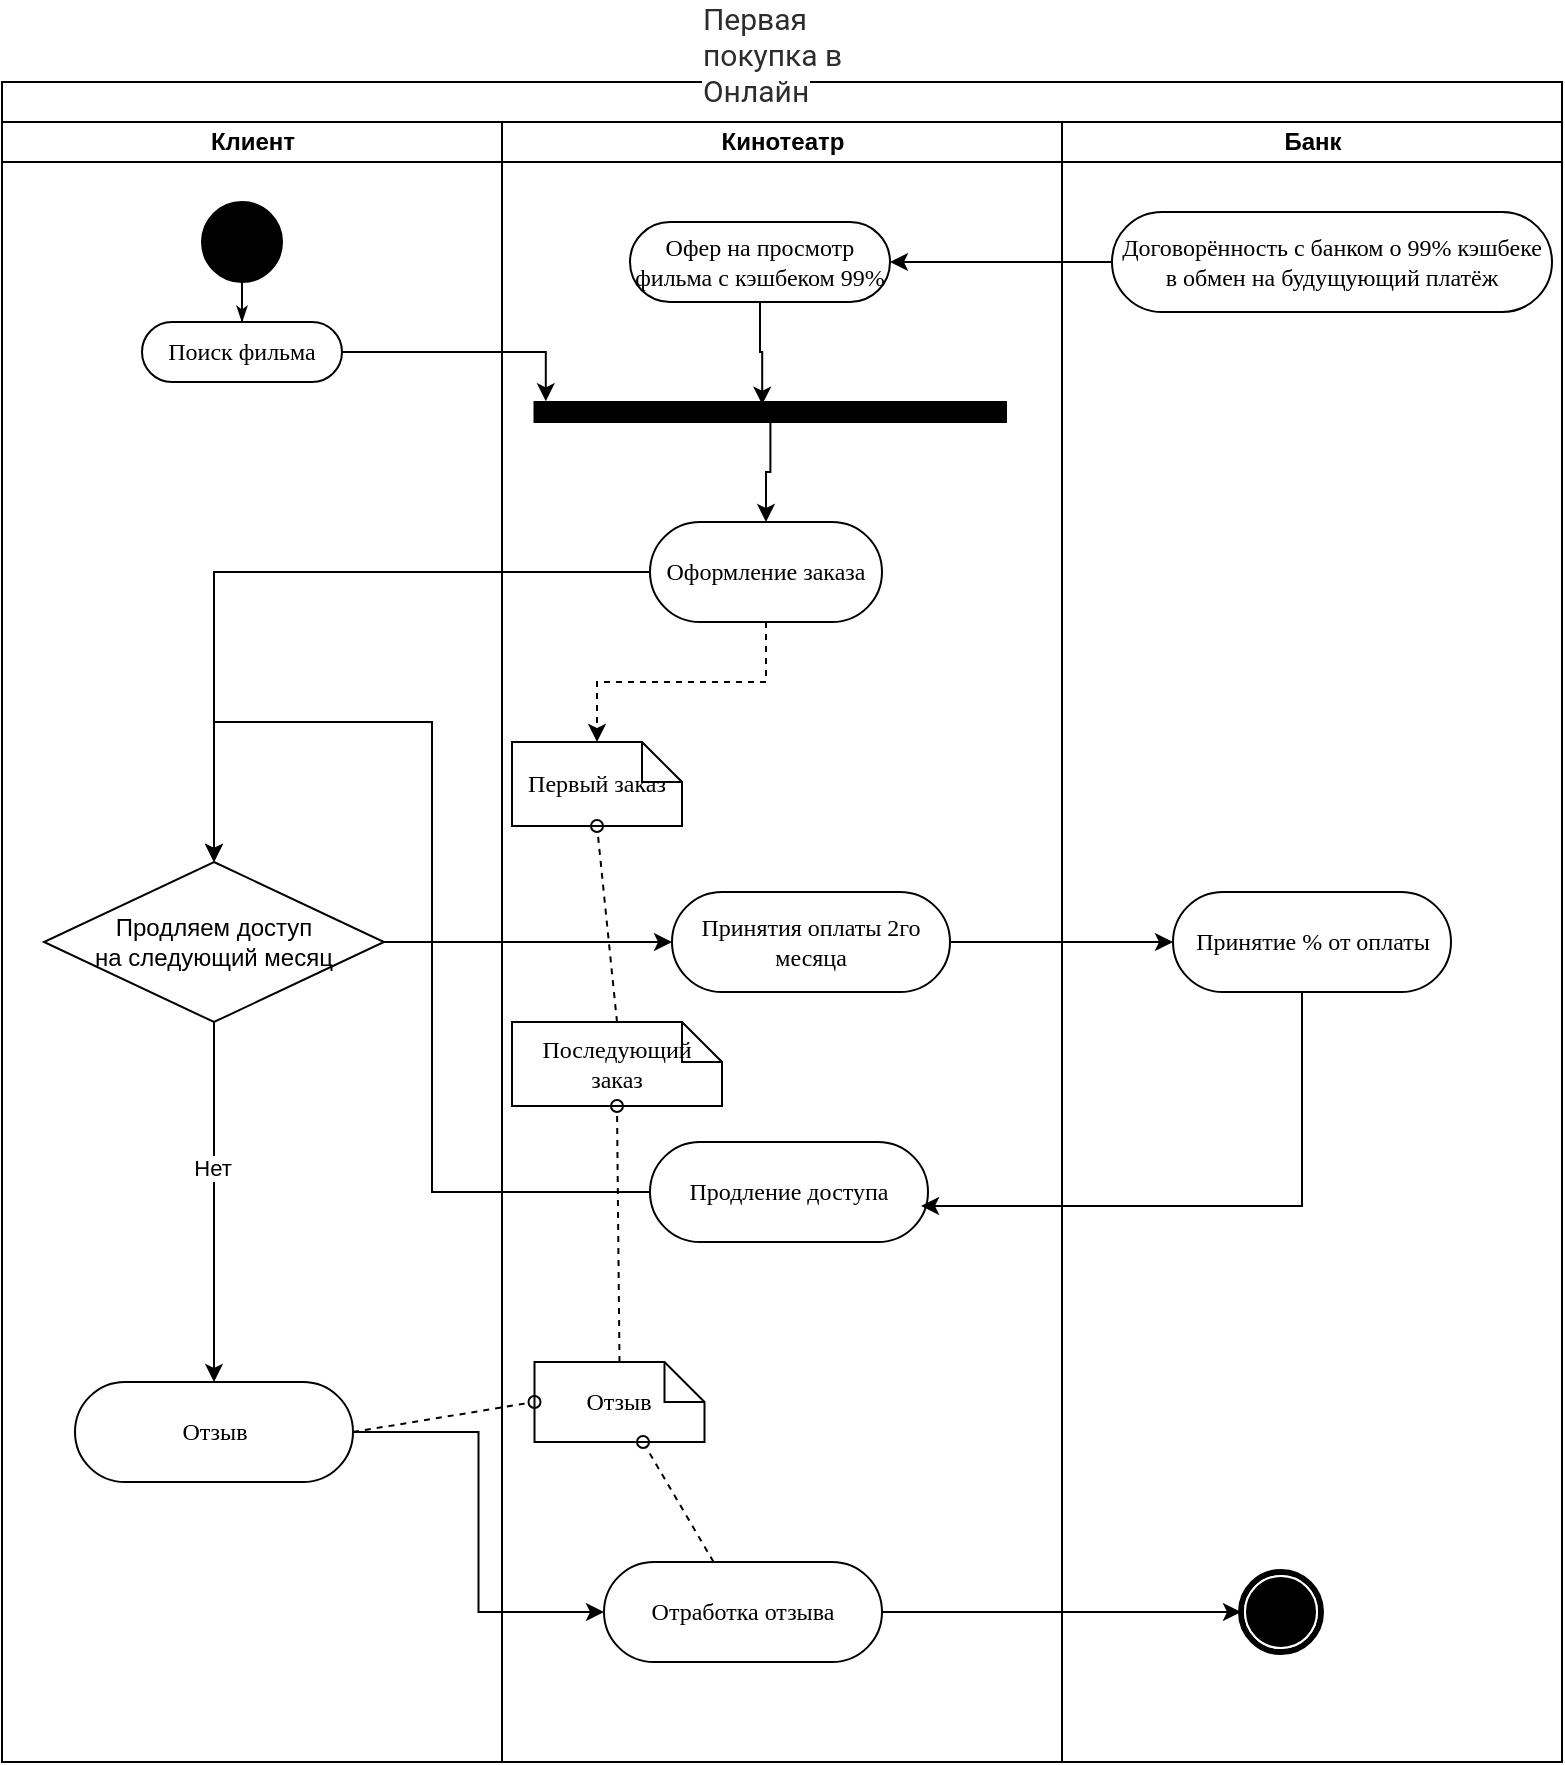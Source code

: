 <mxfile version="24.7.17">
  <diagram name="Page-1" id="0783ab3e-0a74-02c8-0abd-f7b4e66b4bec">
    <mxGraphModel dx="1324" dy="1931" grid="1" gridSize="10" guides="1" tooltips="1" connect="1" arrows="1" fold="1" page="1" pageScale="1" pageWidth="850" pageHeight="1100" background="none" math="0" shadow="0">
      <root>
        <mxCell id="0" />
        <mxCell id="1" parent="0" />
        <mxCell id="1c1d494c118603dd-1" value="&lt;div style=&quot;text-align: start;&quot;&gt;&lt;font face=&quot;Onest, Roboto, San Francisco, Helvetica Neue, Helvetica, Arial&quot; color=&quot;#2c2d30&quot;&gt;&lt;span style=&quot;font-size: 15px; font-weight: 400; text-wrap: wrap; background-color: rgb(255, 255, 255);&quot;&gt;Первая покупка в Онлайн кинотеатре&lt;/span&gt;&lt;/font&gt;&lt;/div&gt;&lt;div style=&quot;text-align: start;&quot;&gt;&lt;br&gt;&lt;/div&gt;&lt;div style=&quot;text-align: start;&quot;&gt;&lt;br&gt;&lt;/div&gt;" style="swimlane;html=1;childLayout=stackLayout;startSize=20;rounded=0;shadow=0;comic=0;labelBackgroundColor=none;strokeWidth=1;fontFamily=Verdana;fontSize=12;align=center;" parent="1" vertex="1">
          <mxGeometry x="35" y="-40" width="780" height="840" as="geometry" />
        </mxCell>
        <mxCell id="1c1d494c118603dd-2" value="Клиент" style="swimlane;html=1;startSize=20;" parent="1c1d494c118603dd-1" vertex="1">
          <mxGeometry y="20" width="250" height="820" as="geometry" />
        </mxCell>
        <mxCell id="60571a20871a0731-4" value="" style="ellipse;whiteSpace=wrap;html=1;rounded=0;shadow=0;comic=0;labelBackgroundColor=none;strokeWidth=1;fillColor=#000000;fontFamily=Verdana;fontSize=12;align=center;" parent="1c1d494c118603dd-2" vertex="1">
          <mxGeometry x="100" y="40" width="40" height="40" as="geometry" />
        </mxCell>
        <mxCell id="60571a20871a0731-8" value="Поиск фильма" style="rounded=1;whiteSpace=wrap;html=1;shadow=0;comic=0;labelBackgroundColor=none;strokeWidth=1;fontFamily=Verdana;fontSize=12;align=center;arcSize=50;" parent="1c1d494c118603dd-2" vertex="1">
          <mxGeometry x="70" y="100" width="100" height="30" as="geometry" />
        </mxCell>
        <mxCell id="1c1d494c118603dd-27" style="edgeStyle=orthogonalEdgeStyle;rounded=0;html=1;labelBackgroundColor=none;startArrow=none;startFill=0;startSize=5;endArrow=classicThin;endFill=1;endSize=5;jettySize=auto;orthogonalLoop=1;strokeWidth=1;fontFamily=Verdana;fontSize=12" parent="1c1d494c118603dd-2" source="60571a20871a0731-4" target="60571a20871a0731-8" edge="1">
          <mxGeometry relative="1" as="geometry" />
        </mxCell>
        <mxCell id="DwE38_au94mTMrKke0bJ-27" value="Продляем доступ&lt;div&gt;на следующий&amp;nbsp;месяц&lt;/div&gt;" style="rhombus;whiteSpace=wrap;html=1;" vertex="1" parent="1c1d494c118603dd-2">
          <mxGeometry x="21" y="370" width="170" height="80" as="geometry" />
        </mxCell>
        <mxCell id="1c1d494c118603dd-3" value="Кинотеатр" style="swimlane;html=1;startSize=20;strokeColor=default;" parent="1c1d494c118603dd-1" vertex="1">
          <mxGeometry x="250" y="20" width="280" height="820" as="geometry" />
        </mxCell>
        <mxCell id="1c1d494c118603dd-6" value="Оформление заказа" style="rounded=1;whiteSpace=wrap;html=1;shadow=0;comic=0;labelBackgroundColor=none;strokeWidth=1;fontFamily=Verdana;fontSize=12;align=center;arcSize=50;" parent="1c1d494c118603dd-3" vertex="1">
          <mxGeometry x="74" y="200" width="116" height="50" as="geometry" />
        </mxCell>
        <mxCell id="hc2_yyY3CF_E-ySlYLsW-62" value="" style="edgeStyle=orthogonalEdgeStyle;rounded=0;orthogonalLoop=1;jettySize=auto;html=1;entryX=0.483;entryY=0.131;entryDx=0;entryDy=0;entryPerimeter=0;" parent="1c1d494c118603dd-3" source="hc2_yyY3CF_E-ySlYLsW-38" target="hc2_yyY3CF_E-ySlYLsW-60" edge="1">
          <mxGeometry relative="1" as="geometry" />
        </mxCell>
        <mxCell id="hc2_yyY3CF_E-ySlYLsW-38" value="Офер на просмотр фильма с кэшбеком 99%" style="whiteSpace=wrap;html=1;fontFamily=Verdana;rounded=1;shadow=0;comic=0;labelBackgroundColor=none;strokeWidth=1;arcSize=50;" parent="1c1d494c118603dd-3" vertex="1">
          <mxGeometry x="64" y="50" width="130" height="40" as="geometry" />
        </mxCell>
        <mxCell id="DwE38_au94mTMrKke0bJ-25" value="" style="edgeStyle=orthogonalEdgeStyle;rounded=0;orthogonalLoop=1;jettySize=auto;html=1;" edge="1" parent="1c1d494c118603dd-3" source="hc2_yyY3CF_E-ySlYLsW-60" target="1c1d494c118603dd-6">
          <mxGeometry relative="1" as="geometry" />
        </mxCell>
        <mxCell id="hc2_yyY3CF_E-ySlYLsW-60" value="" style="whiteSpace=wrap;html=1;rounded=0;shadow=0;comic=0;labelBackgroundColor=none;strokeWidth=1;fillColor=#000000;fontFamily=Verdana;fontSize=12;align=center;rotation=0;" parent="1c1d494c118603dd-3" vertex="1">
          <mxGeometry x="16.25" y="140" width="235.75" height="10" as="geometry" />
        </mxCell>
        <mxCell id="1c1d494c118603dd-21" value="Первый заказ" style="shape=note;whiteSpace=wrap;html=1;rounded=0;shadow=0;comic=0;labelBackgroundColor=none;strokeWidth=1;fontFamily=Verdana;fontSize=12;align=center;size=20;" parent="1c1d494c118603dd-3" vertex="1">
          <mxGeometry x="5" y="310" width="85" height="42" as="geometry" />
        </mxCell>
        <mxCell id="hc2_yyY3CF_E-ySlYLsW-31" style="rounded=0;orthogonalLoop=1;jettySize=auto;html=1;dashed=1;exitX=0.5;exitY=0;exitDx=0;exitDy=0;exitPerimeter=0;endArrow=oval;endFill=0;entryX=0.5;entryY=1;entryDx=0;entryDy=0;entryPerimeter=0;" parent="1c1d494c118603dd-3" source="DwE38_au94mTMrKke0bJ-39" target="1c1d494c118603dd-21" edge="1">
          <mxGeometry relative="1" as="geometry">
            <mxPoint x="178" y="740" as="sourcePoint" />
            <mxPoint x="86.783" y="335" as="targetPoint" />
          </mxGeometry>
        </mxCell>
        <mxCell id="DwE38_au94mTMrKke0bJ-26" value="" style="edgeStyle=orthogonalEdgeStyle;rounded=0;orthogonalLoop=1;jettySize=auto;html=1;dashed=1;" edge="1" parent="1c1d494c118603dd-3" source="1c1d494c118603dd-6" target="1c1d494c118603dd-21">
          <mxGeometry relative="1" as="geometry" />
        </mxCell>
        <mxCell id="DwE38_au94mTMrKke0bJ-29" value="Принятия оплаты 2го месяца" style="rounded=1;whiteSpace=wrap;html=1;shadow=0;comic=0;labelBackgroundColor=none;strokeWidth=1;fontFamily=Verdana;fontSize=12;align=center;arcSize=50;" vertex="1" parent="1c1d494c118603dd-3">
          <mxGeometry x="85" y="385" width="139" height="50" as="geometry" />
        </mxCell>
        <mxCell id="DwE38_au94mTMrKke0bJ-34" value="Продление доступа" style="rounded=1;whiteSpace=wrap;html=1;shadow=0;comic=0;labelBackgroundColor=none;strokeWidth=1;fontFamily=Verdana;fontSize=12;align=center;arcSize=50;" vertex="1" parent="1c1d494c118603dd-3">
          <mxGeometry x="74" y="510" width="139" height="50" as="geometry" />
        </mxCell>
        <mxCell id="hc2_yyY3CF_E-ySlYLsW-27" value="Отзыв" style="rounded=1;whiteSpace=wrap;html=1;shadow=0;comic=0;labelBackgroundColor=none;strokeWidth=1;fontFamily=Verdana;fontSize=12;align=center;arcSize=50;" parent="1c1d494c118603dd-3" vertex="1">
          <mxGeometry x="-213.5" y="630" width="139" height="50" as="geometry" />
        </mxCell>
        <mxCell id="hc2_yyY3CF_E-ySlYLsW-30" value="Отзыв" style="shape=note;whiteSpace=wrap;html=1;rounded=0;shadow=0;comic=0;labelBackgroundColor=none;strokeWidth=1;fontFamily=Verdana;fontSize=12;align=center;size=20;" parent="1c1d494c118603dd-3" vertex="1">
          <mxGeometry x="16.25" y="620" width="85" height="40" as="geometry" />
        </mxCell>
        <mxCell id="hc2_yyY3CF_E-ySlYLsW-41" value="Отработка отзыва" style="rounded=1;whiteSpace=wrap;html=1;shadow=0;comic=0;labelBackgroundColor=none;strokeWidth=1;fontFamily=Verdana;fontSize=12;align=center;arcSize=50;" parent="1c1d494c118603dd-3" vertex="1">
          <mxGeometry x="51" y="720" width="139" height="50" as="geometry" />
        </mxCell>
        <mxCell id="hc2_yyY3CF_E-ySlYLsW-46" style="rounded=0;orthogonalLoop=1;jettySize=auto;html=1;endArrow=oval;endFill=0;dashed=1;" parent="1c1d494c118603dd-3" source="hc2_yyY3CF_E-ySlYLsW-41" target="hc2_yyY3CF_E-ySlYLsW-30" edge="1">
          <mxGeometry relative="1" as="geometry" />
        </mxCell>
        <mxCell id="hc2_yyY3CF_E-ySlYLsW-29" style="edgeStyle=orthogonalEdgeStyle;rounded=0;orthogonalLoop=1;jettySize=auto;html=1;entryX=0;entryY=0.5;entryDx=0;entryDy=0;" parent="1c1d494c118603dd-3" source="hc2_yyY3CF_E-ySlYLsW-27" target="hc2_yyY3CF_E-ySlYLsW-41" edge="1">
          <mxGeometry relative="1" as="geometry">
            <mxPoint x="300" y="700" as="targetPoint" />
          </mxGeometry>
        </mxCell>
        <mxCell id="hc2_yyY3CF_E-ySlYLsW-34" style="rounded=0;orthogonalLoop=1;jettySize=auto;html=1;exitX=1;exitY=0.5;exitDx=0;exitDy=0;entryX=0;entryY=0.5;entryDx=0;entryDy=0;entryPerimeter=0;dashed=1;endArrow=oval;endFill=0;" parent="1c1d494c118603dd-3" source="hc2_yyY3CF_E-ySlYLsW-27" target="hc2_yyY3CF_E-ySlYLsW-30" edge="1">
          <mxGeometry relative="1" as="geometry" />
        </mxCell>
        <mxCell id="DwE38_au94mTMrKke0bJ-39" value="Последующий заказ" style="shape=note;whiteSpace=wrap;html=1;rounded=0;shadow=0;comic=0;labelBackgroundColor=none;strokeWidth=1;fontFamily=Verdana;fontSize=12;align=center;size=20;" vertex="1" parent="1c1d494c118603dd-3">
          <mxGeometry x="5" y="450" width="105" height="42" as="geometry" />
        </mxCell>
        <mxCell id="DwE38_au94mTMrKke0bJ-40" value="" style="rounded=0;orthogonalLoop=1;jettySize=auto;html=1;dashed=1;exitX=0.5;exitY=0;exitDx=0;exitDy=0;exitPerimeter=0;endArrow=oval;endFill=0;entryX=0.5;entryY=1;entryDx=0;entryDy=0;entryPerimeter=0;" edge="1" parent="1c1d494c118603dd-3" source="hc2_yyY3CF_E-ySlYLsW-30" target="DwE38_au94mTMrKke0bJ-39">
          <mxGeometry relative="1" as="geometry">
            <mxPoint x="344" y="600" as="sourcePoint" />
            <mxPoint x="333" y="332" as="targetPoint" />
          </mxGeometry>
        </mxCell>
        <mxCell id="1c1d494c118603dd-4" value="Банк" style="swimlane;html=1;startSize=20;" parent="1c1d494c118603dd-1" vertex="1">
          <mxGeometry x="530" y="20" width="250" height="820" as="geometry" />
        </mxCell>
        <mxCell id="hc2_yyY3CF_E-ySlYLsW-37" value="Договорённость с банком о 99% кэшбеке в обмен на будущующий платёж" style="whiteSpace=wrap;html=1;fontFamily=Verdana;rounded=1;shadow=0;comic=0;labelBackgroundColor=none;strokeWidth=1;arcSize=50;" parent="1c1d494c118603dd-4" vertex="1">
          <mxGeometry x="25" y="45" width="220" height="50" as="geometry" />
        </mxCell>
        <mxCell id="60571a20871a0731-5" value="" style="shape=mxgraph.bpmn.shape;html=1;verticalLabelPosition=bottom;labelBackgroundColor=#ffffff;verticalAlign=top;perimeter=ellipsePerimeter;outline=end;symbol=terminate;rounded=0;shadow=0;comic=0;strokeWidth=1;fontFamily=Verdana;fontSize=12;align=center;" parent="1c1d494c118603dd-4" vertex="1">
          <mxGeometry x="89.5" y="725" width="40" height="40" as="geometry" />
        </mxCell>
        <mxCell id="hc2_yyY3CF_E-ySlYLsW-50" value="Принятие % от оплаты" style="rounded=1;whiteSpace=wrap;html=1;shadow=0;comic=0;labelBackgroundColor=none;strokeWidth=1;fontFamily=Verdana;fontSize=12;align=center;arcSize=50;" parent="1c1d494c118603dd-4" vertex="1">
          <mxGeometry x="55.5" y="385" width="139" height="50" as="geometry" />
        </mxCell>
        <mxCell id="hc2_yyY3CF_E-ySlYLsW-3" style="edgeStyle=orthogonalEdgeStyle;rounded=0;orthogonalLoop=1;jettySize=auto;html=1;entryX=0.024;entryY=-0.035;entryDx=0;entryDy=0;entryPerimeter=0;" parent="1c1d494c118603dd-1" source="60571a20871a0731-8" target="hc2_yyY3CF_E-ySlYLsW-60" edge="1">
          <mxGeometry relative="1" as="geometry" />
        </mxCell>
        <mxCell id="hc2_yyY3CF_E-ySlYLsW-39" style="edgeStyle=orthogonalEdgeStyle;rounded=0;orthogonalLoop=1;jettySize=auto;html=1;entryX=1;entryY=0.5;entryDx=0;entryDy=0;" parent="1c1d494c118603dd-1" source="hc2_yyY3CF_E-ySlYLsW-37" target="hc2_yyY3CF_E-ySlYLsW-38" edge="1">
          <mxGeometry relative="1" as="geometry" />
        </mxCell>
        <mxCell id="DwE38_au94mTMrKke0bJ-30" style="edgeStyle=orthogonalEdgeStyle;rounded=0;orthogonalLoop=1;jettySize=auto;html=1;entryX=0.5;entryY=0;entryDx=0;entryDy=0;" edge="1" parent="1c1d494c118603dd-1" source="1c1d494c118603dd-6" target="DwE38_au94mTMrKke0bJ-27">
          <mxGeometry relative="1" as="geometry" />
        </mxCell>
        <mxCell id="DwE38_au94mTMrKke0bJ-31" value="" style="edgeStyle=orthogonalEdgeStyle;rounded=0;orthogonalLoop=1;jettySize=auto;html=1;" edge="1" parent="1c1d494c118603dd-1" source="DwE38_au94mTMrKke0bJ-27" target="DwE38_au94mTMrKke0bJ-29">
          <mxGeometry relative="1" as="geometry" />
        </mxCell>
        <mxCell id="DwE38_au94mTMrKke0bJ-32" style="edgeStyle=orthogonalEdgeStyle;rounded=0;orthogonalLoop=1;jettySize=auto;html=1;entryX=0;entryY=0.5;entryDx=0;entryDy=0;" edge="1" parent="1c1d494c118603dd-1" source="DwE38_au94mTMrKke0bJ-29" target="hc2_yyY3CF_E-ySlYLsW-50">
          <mxGeometry relative="1" as="geometry" />
        </mxCell>
        <mxCell id="DwE38_au94mTMrKke0bJ-35" style="edgeStyle=orthogonalEdgeStyle;rounded=0;orthogonalLoop=1;jettySize=auto;html=1;entryX=0.975;entryY=0.64;entryDx=0;entryDy=0;entryPerimeter=0;" edge="1" parent="1c1d494c118603dd-1" source="hc2_yyY3CF_E-ySlYLsW-50" target="DwE38_au94mTMrKke0bJ-34">
          <mxGeometry relative="1" as="geometry">
            <Array as="points">
              <mxPoint x="650" y="562" />
            </Array>
          </mxGeometry>
        </mxCell>
        <mxCell id="DwE38_au94mTMrKke0bJ-36" style="edgeStyle=orthogonalEdgeStyle;rounded=0;orthogonalLoop=1;jettySize=auto;html=1;entryX=0.5;entryY=0;entryDx=0;entryDy=0;" edge="1" parent="1c1d494c118603dd-1" source="DwE38_au94mTMrKke0bJ-34" target="DwE38_au94mTMrKke0bJ-27">
          <mxGeometry relative="1" as="geometry">
            <Array as="points">
              <mxPoint x="215" y="555" />
              <mxPoint x="215" y="320" />
              <mxPoint x="106" y="320" />
            </Array>
          </mxGeometry>
        </mxCell>
        <mxCell id="DwE38_au94mTMrKke0bJ-33" style="edgeStyle=orthogonalEdgeStyle;rounded=0;orthogonalLoop=1;jettySize=auto;html=1;entryX=0.5;entryY=0;entryDx=0;entryDy=0;" edge="1" parent="1c1d494c118603dd-1" source="DwE38_au94mTMrKke0bJ-27" target="hc2_yyY3CF_E-ySlYLsW-27">
          <mxGeometry relative="1" as="geometry" />
        </mxCell>
        <mxCell id="DwE38_au94mTMrKke0bJ-37" value="Нет" style="edgeLabel;html=1;align=center;verticalAlign=middle;resizable=0;points=[];" vertex="1" connectable="0" parent="DwE38_au94mTMrKke0bJ-33">
          <mxGeometry x="-0.189" y="-1" relative="1" as="geometry">
            <mxPoint as="offset" />
          </mxGeometry>
        </mxCell>
        <mxCell id="DwE38_au94mTMrKke0bJ-38" style="edgeStyle=orthogonalEdgeStyle;rounded=0;orthogonalLoop=1;jettySize=auto;html=1;entryX=0;entryY=0.5;entryDx=0;entryDy=0;" edge="1" parent="1c1d494c118603dd-1" source="hc2_yyY3CF_E-ySlYLsW-41" target="60571a20871a0731-5">
          <mxGeometry relative="1" as="geometry" />
        </mxCell>
      </root>
    </mxGraphModel>
  </diagram>
</mxfile>
